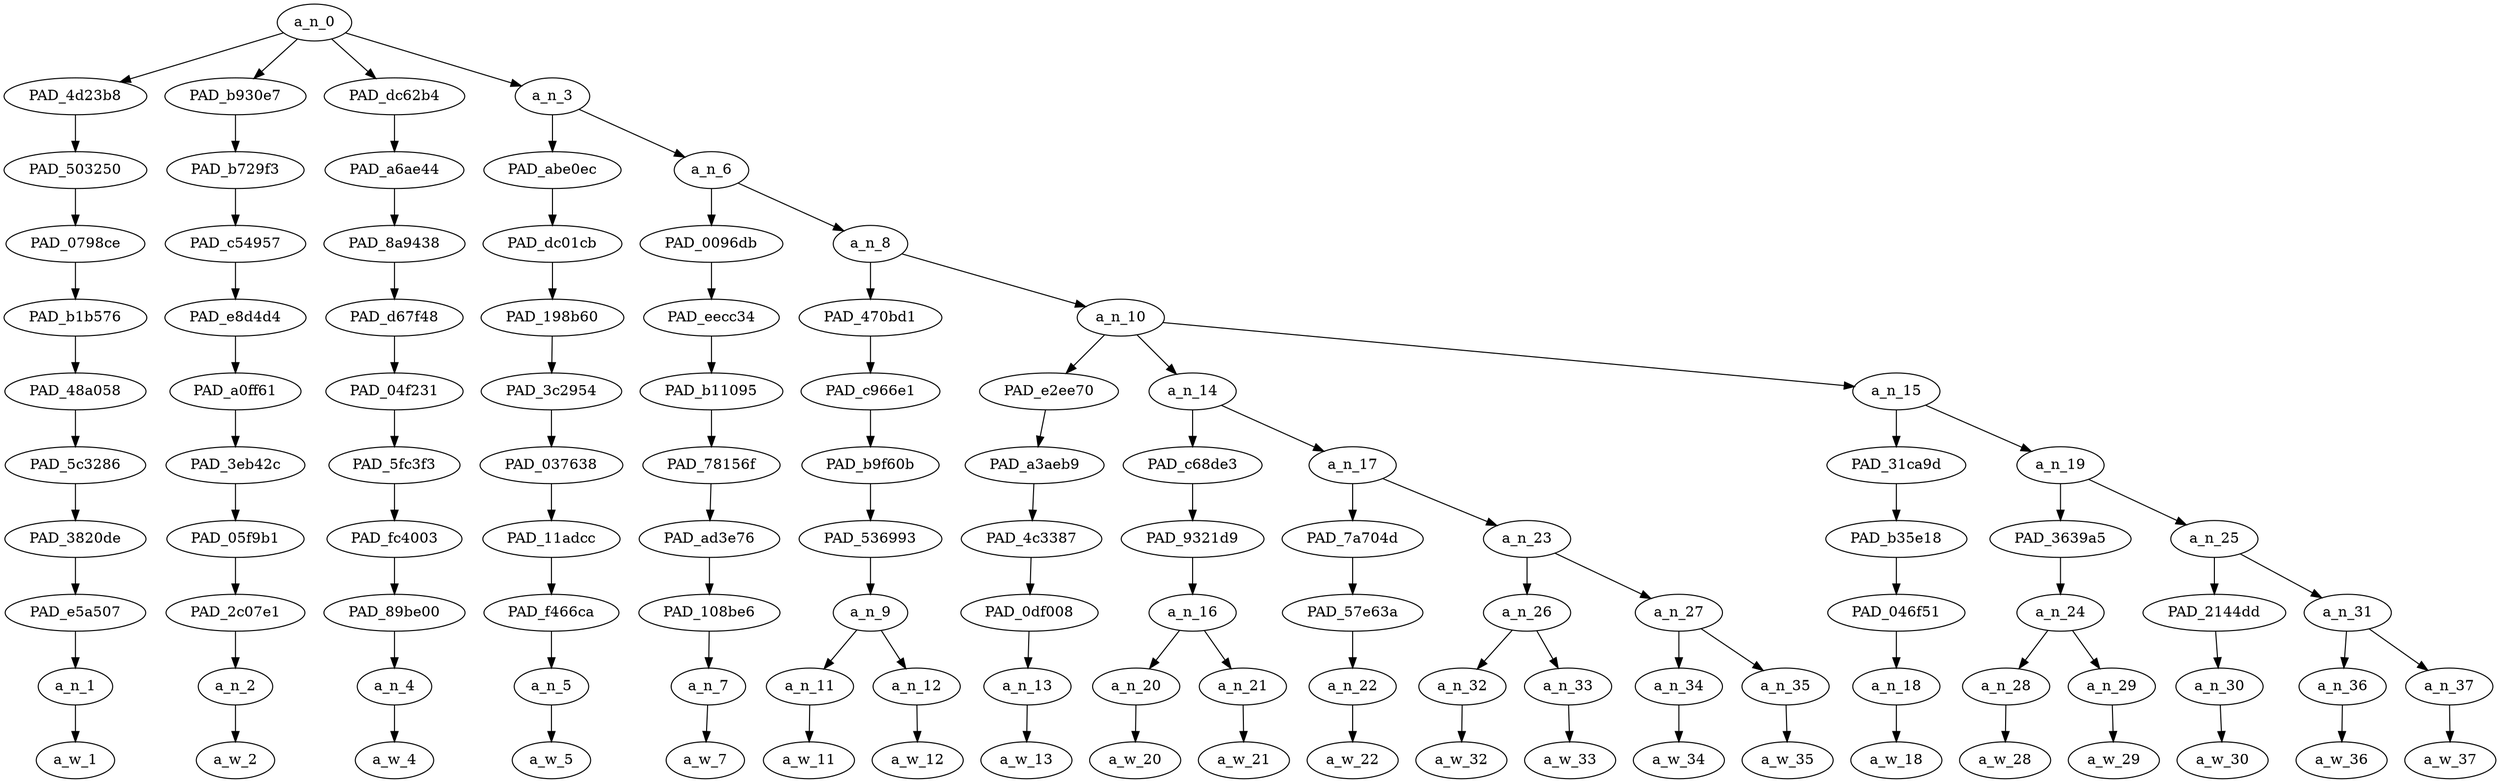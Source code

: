 strict digraph "" {
	a_n_0	[div_dir=1,
		index=0,
		level=10,
		pos="6.142578125,10!",
		text_span="[0, 1, 2, 3, 4, 5, 6, 7, 8, 9, 10, 11, 12, 13, 14, 15, 16, 17, 18, 19, 20]",
		value=0.99999999];
	PAD_4d23b8	[div_dir=1,
		index=0,
		level=9,
		pos="0.0,9!",
		text_span="[0]",
		value=0.05265193];
	a_n_0 -> PAD_4d23b8;
	PAD_b930e7	[div_dir=1,
		index=1,
		level=9,
		pos="1.0,9!",
		text_span="[1]",
		value=0.04791127];
	a_n_0 -> PAD_b930e7;
	PAD_dc62b4	[div_dir=1,
		index=3,
		level=9,
		pos="20.0,9!",
		text_span="[20]",
		value=0.09173980];
	a_n_0 -> PAD_dc62b4;
	a_n_3	[div_dir=1,
		index=2,
		level=9,
		pos="3.5703125,9!",
		text_span="[2, 3, 4, 5, 6, 7, 8, 9, 10, 11, 12, 13, 14, 15, 16, 17, 18, 19]",
		value=0.80739776];
	a_n_0 -> a_n_3;
	PAD_503250	[div_dir=1,
		index=0,
		level=8,
		pos="0.0,8!",
		text_span="[0]",
		value=0.05265193];
	PAD_4d23b8 -> PAD_503250;
	PAD_0798ce	[div_dir=1,
		index=0,
		level=7,
		pos="0.0,7!",
		text_span="[0]",
		value=0.05265193];
	PAD_503250 -> PAD_0798ce;
	PAD_b1b576	[div_dir=1,
		index=0,
		level=6,
		pos="0.0,6!",
		text_span="[0]",
		value=0.05265193];
	PAD_0798ce -> PAD_b1b576;
	PAD_48a058	[div_dir=1,
		index=0,
		level=5,
		pos="0.0,5!",
		text_span="[0]",
		value=0.05265193];
	PAD_b1b576 -> PAD_48a058;
	PAD_5c3286	[div_dir=1,
		index=0,
		level=4,
		pos="0.0,4!",
		text_span="[0]",
		value=0.05265193];
	PAD_48a058 -> PAD_5c3286;
	PAD_3820de	[div_dir=1,
		index=0,
		level=3,
		pos="0.0,3!",
		text_span="[0]",
		value=0.05265193];
	PAD_5c3286 -> PAD_3820de;
	PAD_e5a507	[div_dir=1,
		index=0,
		level=2,
		pos="0.0,2!",
		text_span="[0]",
		value=0.05265193];
	PAD_3820de -> PAD_e5a507;
	a_n_1	[div_dir=1,
		index=0,
		level=1,
		pos="0.0,1!",
		text_span="[0]",
		value=0.05265193];
	PAD_e5a507 -> a_n_1;
	a_w_1	[div_dir=0,
		index=0,
		level=0,
		pos="0,0!",
		text_span="[0]",
		value="<user>"];
	a_n_1 -> a_w_1;
	PAD_b729f3	[div_dir=1,
		index=1,
		level=8,
		pos="1.0,8!",
		text_span="[1]",
		value=0.04791127];
	PAD_b930e7 -> PAD_b729f3;
	PAD_c54957	[div_dir=1,
		index=1,
		level=7,
		pos="1.0,7!",
		text_span="[1]",
		value=0.04791127];
	PAD_b729f3 -> PAD_c54957;
	PAD_e8d4d4	[div_dir=1,
		index=1,
		level=6,
		pos="1.0,6!",
		text_span="[1]",
		value=0.04791127];
	PAD_c54957 -> PAD_e8d4d4;
	PAD_a0ff61	[div_dir=1,
		index=1,
		level=5,
		pos="1.0,5!",
		text_span="[1]",
		value=0.04791127];
	PAD_e8d4d4 -> PAD_a0ff61;
	PAD_3eb42c	[div_dir=1,
		index=1,
		level=4,
		pos="1.0,4!",
		text_span="[1]",
		value=0.04791127];
	PAD_a0ff61 -> PAD_3eb42c;
	PAD_05f9b1	[div_dir=1,
		index=1,
		level=3,
		pos="1.0,3!",
		text_span="[1]",
		value=0.04791127];
	PAD_3eb42c -> PAD_05f9b1;
	PAD_2c07e1	[div_dir=1,
		index=1,
		level=2,
		pos="1.0,2!",
		text_span="[1]",
		value=0.04791127];
	PAD_05f9b1 -> PAD_2c07e1;
	a_n_2	[div_dir=1,
		index=1,
		level=1,
		pos="1.0,1!",
		text_span="[1]",
		value=0.04791127];
	PAD_2c07e1 -> a_n_2;
	a_w_2	[div_dir=0,
		index=1,
		level=0,
		pos="1,0!",
		text_span="[1]",
		value=i];
	a_n_2 -> a_w_2;
	PAD_a6ae44	[div_dir=1,
		index=4,
		level=8,
		pos="20.0,8!",
		text_span="[20]",
		value=0.09173980];
	PAD_dc62b4 -> PAD_a6ae44;
	PAD_8a9438	[div_dir=1,
		index=5,
		level=7,
		pos="20.0,7!",
		text_span="[20]",
		value=0.09173980];
	PAD_a6ae44 -> PAD_8a9438;
	PAD_d67f48	[div_dir=1,
		index=6,
		level=6,
		pos="20.0,6!",
		text_span="[20]",
		value=0.09173980];
	PAD_8a9438 -> PAD_d67f48;
	PAD_04f231	[div_dir=1,
		index=8,
		level=5,
		pos="20.0,5!",
		text_span="[20]",
		value=0.09173980];
	PAD_d67f48 -> PAD_04f231;
	PAD_5fc3f3	[div_dir=1,
		index=10,
		level=4,
		pos="20.0,4!",
		text_span="[20]",
		value=0.09173980];
	PAD_04f231 -> PAD_5fc3f3;
	PAD_fc4003	[div_dir=1,
		index=12,
		level=3,
		pos="20.0,3!",
		text_span="[20]",
		value=0.09173980];
	PAD_5fc3f3 -> PAD_fc4003;
	PAD_89be00	[div_dir=1,
		index=14,
		level=2,
		pos="20.0,2!",
		text_span="[20]",
		value=0.09173980];
	PAD_fc4003 -> PAD_89be00;
	a_n_4	[div_dir=1,
		index=20,
		level=1,
		pos="20.0,1!",
		text_span="[20]",
		value=0.09173980];
	PAD_89be00 -> a_n_4;
	a_w_4	[div_dir=0,
		index=20,
		level=0,
		pos="20,0!",
		text_span="[20]",
		value=p];
	a_n_4 -> a_w_4;
	PAD_abe0ec	[div_dir=-1,
		index=2,
		level=8,
		pos="2.0,8!",
		text_span="[2]",
		value=0.05569869];
	a_n_3 -> PAD_abe0ec;
	a_n_6	[div_dir=1,
		index=3,
		level=8,
		pos="5.140625,8!",
		text_span="[3, 4, 5, 6, 7, 8, 9, 10, 11, 12, 13, 14, 15, 16, 17, 18, 19]",
		value=0.75152994];
	a_n_3 -> a_n_6;
	PAD_dc01cb	[div_dir=-1,
		index=2,
		level=7,
		pos="2.0,7!",
		text_span="[2]",
		value=0.05569869];
	PAD_abe0ec -> PAD_dc01cb;
	PAD_198b60	[div_dir=-1,
		index=2,
		level=6,
		pos="2.0,6!",
		text_span="[2]",
		value=0.05569869];
	PAD_dc01cb -> PAD_198b60;
	PAD_3c2954	[div_dir=-1,
		index=2,
		level=5,
		pos="2.0,5!",
		text_span="[2]",
		value=0.05569869];
	PAD_198b60 -> PAD_3c2954;
	PAD_037638	[div_dir=-1,
		index=2,
		level=4,
		pos="2.0,4!",
		text_span="[2]",
		value=0.05569869];
	PAD_3c2954 -> PAD_037638;
	PAD_11adcc	[div_dir=-1,
		index=2,
		level=3,
		pos="2.0,3!",
		text_span="[2]",
		value=0.05569869];
	PAD_037638 -> PAD_11adcc;
	PAD_f466ca	[div_dir=-1,
		index=2,
		level=2,
		pos="2.0,2!",
		text_span="[2]",
		value=0.05569869];
	PAD_11adcc -> PAD_f466ca;
	a_n_5	[div_dir=-1,
		index=2,
		level=1,
		pos="2.0,1!",
		text_span="[2]",
		value=0.05569869];
	PAD_f466ca -> a_n_5;
	a_w_5	[div_dir=0,
		index=2,
		level=0,
		pos="2,0!",
		text_span="[2]",
		value=wonder];
	a_n_5 -> a_w_5;
	PAD_0096db	[div_dir=1,
		index=3,
		level=7,
		pos="3.0,7!",
		text_span="[3]",
		value=0.04204371];
	a_n_6 -> PAD_0096db;
	a_n_8	[div_dir=1,
		index=4,
		level=7,
		pos="7.28125,7!",
		text_span="[4, 5, 6, 7, 8, 9, 10, 11, 12, 13, 14, 15, 16, 17, 18, 19]",
		value=0.70928727];
	a_n_6 -> a_n_8;
	PAD_eecc34	[div_dir=1,
		index=3,
		level=6,
		pos="3.0,6!",
		text_span="[3]",
		value=0.04204371];
	PAD_0096db -> PAD_eecc34;
	PAD_b11095	[div_dir=1,
		index=3,
		level=5,
		pos="3.0,5!",
		text_span="[3]",
		value=0.04204371];
	PAD_eecc34 -> PAD_b11095;
	PAD_78156f	[div_dir=1,
		index=3,
		level=4,
		pos="3.0,4!",
		text_span="[3]",
		value=0.04204371];
	PAD_b11095 -> PAD_78156f;
	PAD_ad3e76	[div_dir=1,
		index=3,
		level=3,
		pos="3.0,3!",
		text_span="[3]",
		value=0.04204371];
	PAD_78156f -> PAD_ad3e76;
	PAD_108be6	[div_dir=1,
		index=3,
		level=2,
		pos="3.0,2!",
		text_span="[3]",
		value=0.04204371];
	PAD_ad3e76 -> PAD_108be6;
	a_n_7	[div_dir=1,
		index=3,
		level=1,
		pos="3.0,1!",
		text_span="[3]",
		value=0.04204371];
	PAD_108be6 -> a_n_7;
	a_w_7	[div_dir=0,
		index=3,
		level=0,
		pos="3,0!",
		text_span="[3]",
		value=how];
	a_n_7 -> a_w_7;
	PAD_470bd1	[div_dir=1,
		index=4,
		level=6,
		pos="4.5,6!",
		text_span="[4, 5]",
		value=0.12336278];
	a_n_8 -> PAD_470bd1;
	a_n_10	[div_dir=1,
		index=5,
		level=6,
		pos="10.0625,6!",
		text_span="[6, 7, 8, 9, 10, 11, 12, 13, 14, 15, 16, 17, 18, 19]",
		value=0.58573723];
	a_n_8 -> a_n_10;
	PAD_c966e1	[div_dir=1,
		index=4,
		level=5,
		pos="4.5,5!",
		text_span="[4, 5]",
		value=0.12336278];
	PAD_470bd1 -> PAD_c966e1;
	PAD_b9f60b	[div_dir=1,
		index=4,
		level=4,
		pos="4.5,4!",
		text_span="[4, 5]",
		value=0.12336278];
	PAD_c966e1 -> PAD_b9f60b;
	PAD_536993	[div_dir=1,
		index=4,
		level=3,
		pos="4.5,3!",
		text_span="[4, 5]",
		value=0.12336278];
	PAD_b9f60b -> PAD_536993;
	a_n_9	[div_dir=1,
		index=4,
		level=2,
		pos="4.5,2!",
		text_span="[4, 5]",
		value=0.12336278];
	PAD_536993 -> a_n_9;
	a_n_11	[div_dir=1,
		index=4,
		level=1,
		pos="4.0,1!",
		text_span="[4]",
		value=0.03857722];
	a_n_9 -> a_n_11;
	a_n_12	[div_dir=-1,
		index=5,
		level=1,
		pos="5.0,1!",
		text_span="[5]",
		value=0.08468890];
	a_n_9 -> a_n_12;
	a_w_11	[div_dir=0,
		index=4,
		level=0,
		pos="4,0!",
		text_span="[4]",
		value=the];
	a_n_11 -> a_w_11;
	a_w_12	[div_dir=0,
		index=5,
		level=0,
		pos="5,0!",
		text_span="[5]",
		value=newspapers];
	a_n_12 -> a_w_12;
	PAD_e2ee70	[div_dir=-1,
		index=5,
		level=5,
		pos="6.0,5!",
		text_span="[6]",
		value=0.04698288];
	a_n_10 -> PAD_e2ee70;
	a_n_14	[div_dir=1,
		index=6,
		level=5,
		pos="8.875,5!",
		text_span="[7, 8, 9, 10, 11, 12, 13]",
		value=0.31792328];
	a_n_10 -> a_n_14;
	a_n_15	[div_dir=1,
		index=7,
		level=5,
		pos="15.3125,5!",
		text_span="[14, 15, 16, 17, 18, 19]",
		value=0.22066701];
	a_n_10 -> a_n_15;
	PAD_a3aeb9	[div_dir=-1,
		index=5,
		level=4,
		pos="6.0,4!",
		text_span="[6]",
		value=0.04698288];
	PAD_e2ee70 -> PAD_a3aeb9;
	PAD_4c3387	[div_dir=-1,
		index=5,
		level=3,
		pos="6.0,3!",
		text_span="[6]",
		value=0.04698288];
	PAD_a3aeb9 -> PAD_4c3387;
	PAD_0df008	[div_dir=-1,
		index=5,
		level=2,
		pos="6.0,2!",
		text_span="[6]",
		value=0.04698288];
	PAD_4c3387 -> PAD_0df008;
	a_n_13	[div_dir=-1,
		index=6,
		level=1,
		pos="6.0,1!",
		text_span="[6]",
		value=0.04698288];
	PAD_0df008 -> a_n_13;
	a_w_13	[div_dir=0,
		index=6,
		level=0,
		pos="6,0!",
		text_span="[6]",
		value=defined];
	a_n_13 -> a_w_13;
	PAD_c68de3	[div_dir=1,
		index=6,
		level=4,
		pos="7.5,4!",
		text_span="[7, 8]",
		value=0.11862874];
	a_n_14 -> PAD_c68de3;
	a_n_17	[div_dir=1,
		index=7,
		level=4,
		pos="10.25,4!",
		text_span="[9, 10, 11, 12, 13]",
		value=0.19918061];
	a_n_14 -> a_n_17;
	PAD_9321d9	[div_dir=1,
		index=6,
		level=3,
		pos="7.5,3!",
		text_span="[7, 8]",
		value=0.11862874];
	PAD_c68de3 -> PAD_9321d9;
	a_n_16	[div_dir=1,
		index=6,
		level=2,
		pos="7.5,2!",
		text_span="[7, 8]",
		value=0.11862874];
	PAD_9321d9 -> a_n_16;
	a_n_20	[div_dir=1,
		index=7,
		level=1,
		pos="7.0,1!",
		text_span="[7]",
		value=0.04496375];
	a_n_16 -> a_n_20;
	a_n_21	[div_dir=-1,
		index=8,
		level=1,
		pos="8.0,1!",
		text_span="[8]",
		value=0.07363963];
	a_n_16 -> a_n_21;
	a_w_20	[div_dir=0,
		index=7,
		level=0,
		pos="7,0!",
		text_span="[7]",
		value=obvious];
	a_n_20 -> a_w_20;
	a_w_21	[div_dir=0,
		index=8,
		level=0,
		pos="8,0!",
		text_span="[8]",
		value=racism];
	a_n_21 -> a_w_21;
	PAD_7a704d	[div_dir=1,
		index=7,
		level=3,
		pos="9.0,3!",
		text_span="[9]",
		value=0.02955413];
	a_n_17 -> PAD_7a704d;
	a_n_23	[div_dir=1,
		index=8,
		level=3,
		pos="11.5,3!",
		text_span="[10, 11, 12, 13]",
		value=0.16950754];
	a_n_17 -> a_n_23;
	PAD_57e63a	[div_dir=1,
		index=7,
		level=2,
		pos="9.0,2!",
		text_span="[9]",
		value=0.02955413];
	PAD_7a704d -> PAD_57e63a;
	a_n_22	[div_dir=1,
		index=9,
		level=1,
		pos="9.0,1!",
		text_span="[9]",
		value=0.02955413];
	PAD_57e63a -> a_n_22;
	a_w_22	[div_dir=0,
		index=9,
		level=0,
		pos="9,0!",
		text_span="[9]",
		value=as];
	a_n_22 -> a_w_22;
	a_n_26	[div_dir=-1,
		index=8,
		level=2,
		pos="10.5,2!",
		text_span="[10, 11]",
		value=0.09270879];
	a_n_23 -> a_n_26;
	a_n_27	[div_dir=1,
		index=9,
		level=2,
		pos="12.5,2!",
		text_span="[12, 13]",
		value=0.07671659];
	a_n_23 -> a_n_27;
	a_n_32	[div_dir=1,
		index=10,
		level=1,
		pos="10.0,1!",
		text_span="[10]",
		value=0.04401350];
	a_n_26 -> a_n_32;
	a_n_33	[div_dir=-1,
		index=11,
		level=1,
		pos="11.0,1!",
		text_span="[11]",
		value=0.04866273];
	a_n_26 -> a_n_33;
	a_w_32	[div_dir=0,
		index=10,
		level=0,
		pos="10,0!",
		text_span="[10]",
		value=economic];
	a_n_32 -> a_w_32;
	a_w_33	[div_dir=0,
		index=11,
		level=0,
		pos="11,0!",
		text_span="[11]",
		value=anxiety];
	a_n_33 -> a_w_33;
	a_n_34	[div_dir=1,
		index=12,
		level=1,
		pos="12.0,1!",
		text_span="[12]",
		value=0.02888849];
	a_n_27 -> a_n_34;
	a_n_35	[div_dir=1,
		index=13,
		level=1,
		pos="13.0,1!",
		text_span="[13]",
		value=0.04768568];
	a_n_27 -> a_n_35;
	a_w_34	[div_dir=0,
		index=12,
		level=0,
		pos="12,0!",
		text_span="[12]",
		value=in];
	a_n_34 -> a_w_34;
	a_w_35	[div_dir=0,
		index=13,
		level=0,
		pos="13,0!",
		text_span="[13]",
		value=germany];
	a_n_35 -> a_w_35;
	PAD_31ca9d	[div_dir=1,
		index=8,
		level=4,
		pos="14.0,4!",
		text_span="[14]",
		value=0.02612804];
	a_n_15 -> PAD_31ca9d;
	a_n_19	[div_dir=1,
		index=9,
		level=4,
		pos="16.625,4!",
		text_span="[15, 16, 17, 18, 19]",
		value=0.19440438];
	a_n_15 -> a_n_19;
	PAD_b35e18	[div_dir=1,
		index=9,
		level=3,
		pos="14.0,3!",
		text_span="[14]",
		value=0.02612804];
	PAD_31ca9d -> PAD_b35e18;
	PAD_046f51	[div_dir=1,
		index=10,
		level=2,
		pos="14.0,2!",
		text_span="[14]",
		value=0.02612804];
	PAD_b35e18 -> PAD_046f51;
	a_n_18	[div_dir=1,
		index=14,
		level=1,
		pos="14.0,1!",
		text_span="[14]",
		value=0.02612804];
	PAD_046f51 -> a_n_18;
	a_w_18	[div_dir=0,
		index=14,
		level=0,
		pos="14,0!",
		text_span="[14]",
		value=as1];
	a_n_18 -> a_w_18;
	PAD_3639a5	[div_dir=1,
		index=10,
		level=3,
		pos="15.5,3!",
		text_span="[15, 16]",
		value=0.08533841];
	a_n_19 -> PAD_3639a5;
	a_n_25	[div_dir=1,
		index=11,
		level=3,
		pos="17.75,3!",
		text_span="[17, 18, 19]",
		value=0.10896054];
	a_n_19 -> a_n_25;
	a_n_24	[div_dir=1,
		index=11,
		level=2,
		pos="15.5,2!",
		text_span="[15, 16]",
		value=0.08533841];
	PAD_3639a5 -> a_n_24;
	a_n_28	[div_dir=1,
		index=15,
		level=1,
		pos="15.0,1!",
		text_span="[15]",
		value=0.02822610];
	a_n_24 -> a_n_28;
	a_n_29	[div_dir=1,
		index=16,
		level=1,
		pos="16.0,1!",
		text_span="[16]",
		value=0.05696003];
	a_n_24 -> a_n_29;
	a_w_28	[div_dir=0,
		index=15,
		level=0,
		pos="15,0!",
		text_span="[15]",
		value=the1];
	a_n_28 -> a_w_28;
	a_w_29	[div_dir=0,
		index=16,
		level=0,
		pos="16,0!",
		text_span="[16]",
		value=nazis];
	a_n_29 -> a_w_29;
	PAD_2144dd	[div_dir=1,
		index=12,
		level=2,
		pos="17.0,2!",
		text_span="[17]",
		value=0.03305774];
	a_n_25 -> PAD_2144dd;
	a_n_31	[div_dir=1,
		index=13,
		level=2,
		pos="18.5,2!",
		text_span="[18, 19]",
		value=0.07588617];
	a_n_25 -> a_n_31;
	a_n_30	[div_dir=1,
		index=17,
		level=1,
		pos="17.0,1!",
		text_span="[17]",
		value=0.03305774];
	PAD_2144dd -> a_n_30;
	a_w_30	[div_dir=0,
		index=17,
		level=0,
		pos="17,0!",
		text_span="[17]",
		value=rose];
	a_n_30 -> a_w_30;
	a_n_36	[div_dir=-1,
		index=18,
		level=1,
		pos="18.0,1!",
		text_span="[18]",
		value=0.02613848];
	a_n_31 -> a_n_36;
	a_n_37	[div_dir=1,
		index=19,
		level=1,
		pos="19.0,1!",
		text_span="[19]",
		value=0.04973677];
	a_n_31 -> a_n_37;
	a_w_36	[div_dir=0,
		index=18,
		level=0,
		pos="18,0!",
		text_span="[18]",
		value=to];
	a_n_36 -> a_w_36;
	a_w_37	[div_dir=0,
		index=19,
		level=0,
		pos="19,0!",
		text_span="[19]",
		value=power];
	a_n_37 -> a_w_37;
}
